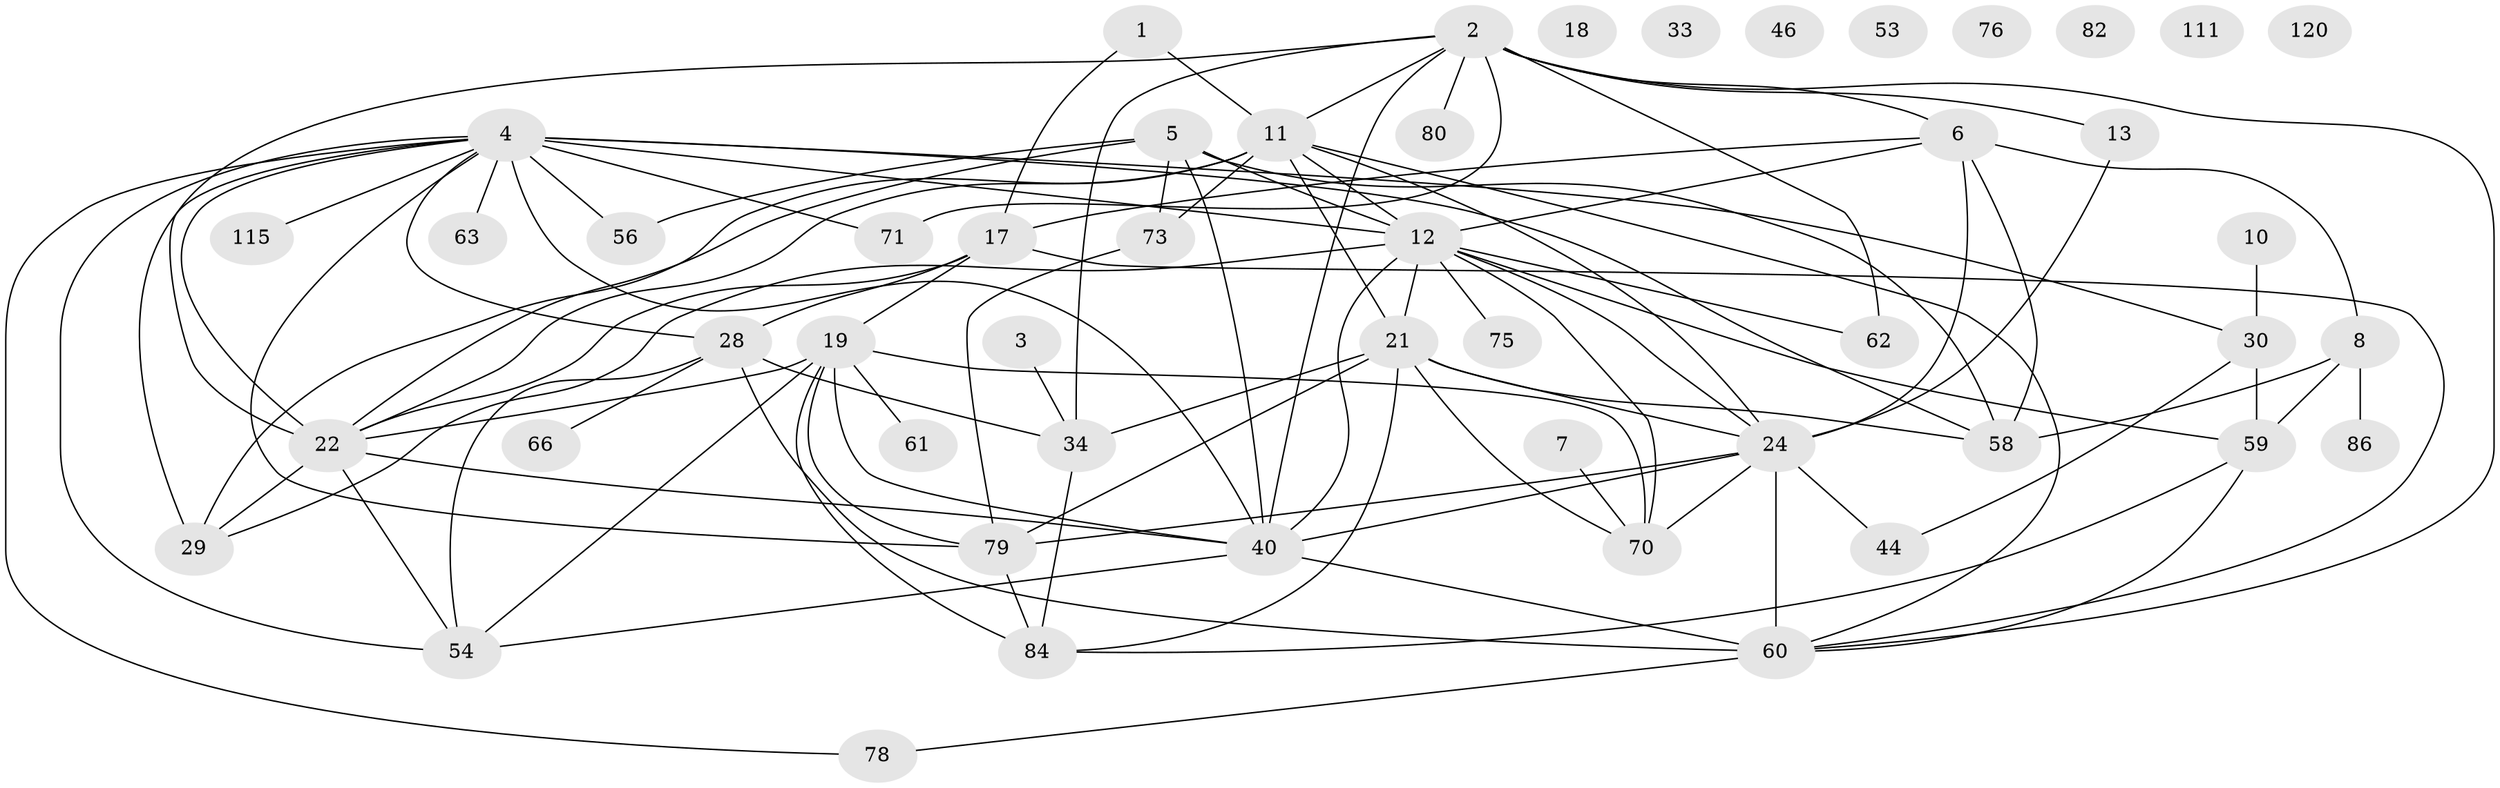 // original degree distribution, {3: 0.25396825396825395, 5: 0.1111111111111111, 1: 0.1349206349206349, 8: 0.015873015873015872, 2: 0.21428571428571427, 4: 0.14285714285714285, 6: 0.047619047619047616, 7: 0.023809523809523808, 0: 0.05555555555555555}
// Generated by graph-tools (version 1.1) at 2025/16/03/04/25 18:16:24]
// undirected, 50 vertices, 98 edges
graph export_dot {
graph [start="1"]
  node [color=gray90,style=filled];
  1 [super="+25"];
  2 [super="+74+20"];
  3 [super="+49"];
  4 [super="+47+102+38+117+77"];
  5 [super="+16"];
  6 [super="+15+9+94+52"];
  7;
  8 [super="+126+14"];
  10;
  11 [super="+64"];
  12 [super="+67+57+42"];
  13;
  17 [super="+37+122"];
  18 [super="+125"];
  19 [super="+43+41"];
  21 [super="+35+27"];
  22 [super="+51+26+23"];
  24 [super="+109+93+32"];
  28 [super="+107"];
  29 [super="+97+103"];
  30 [super="+116+65"];
  33;
  34 [super="+48"];
  40 [super="+87"];
  44;
  46;
  53;
  54;
  56 [super="+72"];
  58 [super="+81"];
  59;
  60 [super="+69"];
  61;
  62;
  63;
  66;
  70;
  71;
  73;
  75;
  76;
  78;
  79 [super="+95+98+108"];
  80;
  82;
  84 [super="+90+121"];
  86;
  111;
  115;
  120;
  1 -- 17;
  1 -- 11;
  2 -- 62;
  2 -- 60;
  2 -- 22 [weight=2];
  2 -- 13;
  2 -- 80;
  2 -- 6 [weight=2];
  2 -- 71;
  2 -- 40;
  2 -- 11;
  2 -- 34;
  3 -- 34;
  4 -- 54;
  4 -- 115;
  4 -- 71;
  4 -- 28;
  4 -- 56 [weight=3];
  4 -- 63;
  4 -- 79;
  4 -- 78;
  4 -- 30;
  4 -- 12;
  4 -- 22;
  4 -- 29;
  4 -- 58;
  4 -- 40;
  5 -- 12 [weight=3];
  5 -- 56;
  5 -- 73;
  5 -- 58;
  5 -- 22;
  5 -- 40;
  6 -- 17;
  6 -- 12;
  6 -- 58 [weight=2];
  6 -- 24;
  6 -- 8;
  7 -- 70;
  8 -- 59;
  8 -- 86;
  8 -- 58;
  10 -- 30;
  11 -- 24;
  11 -- 12 [weight=3];
  11 -- 22;
  11 -- 21;
  11 -- 73;
  11 -- 29 [weight=2];
  11 -- 60;
  12 -- 62;
  12 -- 59;
  12 -- 75;
  12 -- 70;
  12 -- 24 [weight=3];
  12 -- 29;
  12 -- 21 [weight=2];
  12 -- 40;
  13 -- 24;
  17 -- 19;
  17 -- 28;
  17 -- 60;
  17 -- 22;
  19 -- 61;
  19 -- 54;
  19 -- 22;
  19 -- 84 [weight=2];
  19 -- 70;
  19 -- 40;
  19 -- 79;
  21 -- 70;
  21 -- 84;
  21 -- 24;
  21 -- 79;
  21 -- 58;
  21 -- 34 [weight=2];
  22 -- 54;
  22 -- 29;
  22 -- 40;
  24 -- 79;
  24 -- 60 [weight=2];
  24 -- 70;
  24 -- 44;
  24 -- 40 [weight=2];
  28 -- 54;
  28 -- 66;
  28 -- 60;
  28 -- 34;
  30 -- 44;
  30 -- 59;
  34 -- 84;
  40 -- 54;
  40 -- 60;
  59 -- 84;
  59 -- 60;
  60 -- 78;
  73 -- 79;
  79 -- 84;
}
